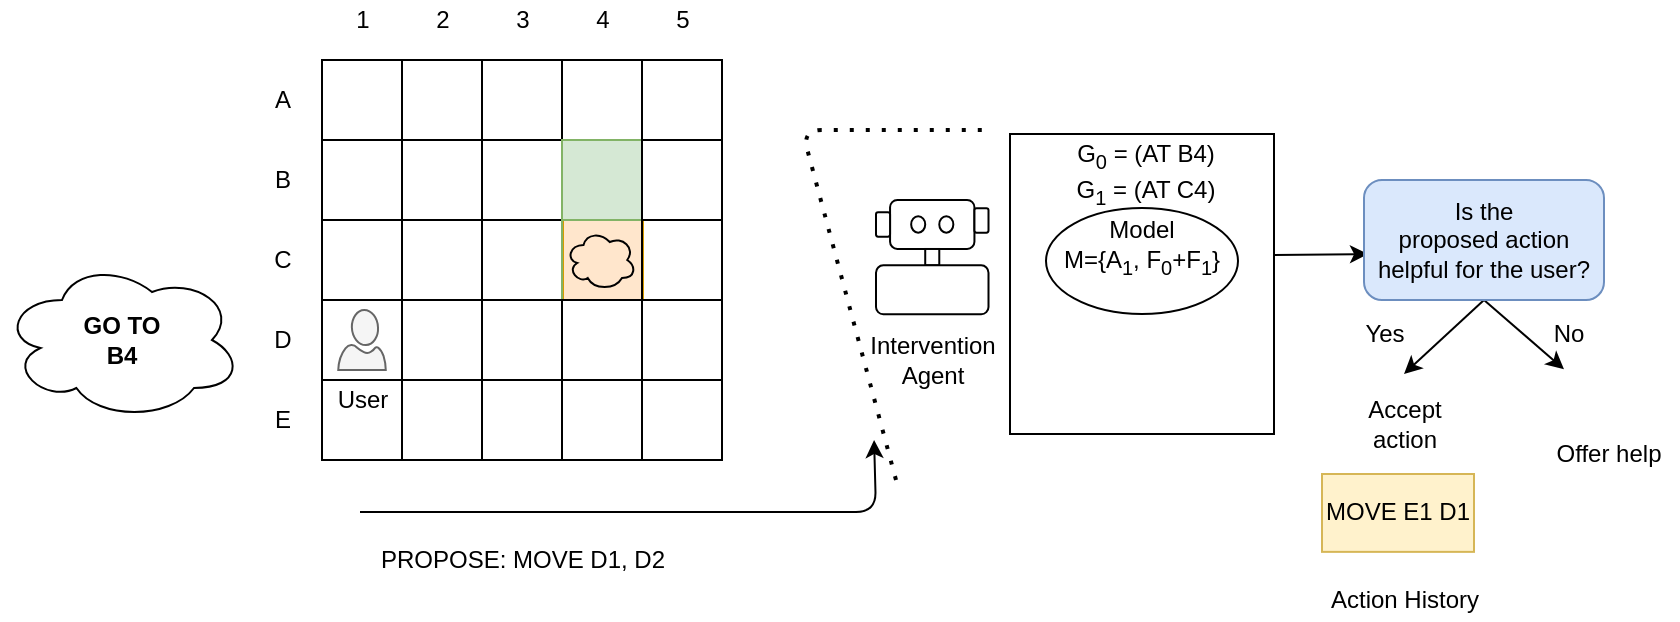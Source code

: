 <mxfile version="14.0.1" type="device"><diagram id="2n9AUBCaxU-B3zyRsqNC" name="Page-1"><mxGraphModel dx="1355" dy="776" grid="1" gridSize="10" guides="1" tooltips="1" connect="1" arrows="1" fold="1" page="1" pageScale="1" pageWidth="850" pageHeight="1100" math="0" shadow="0"><root><mxCell id="0"/><mxCell id="1" parent="0"/><mxCell id="AhORKiCtybOmwEYC-tTM-1" value="" style="group" vertex="1" connectable="0" parent="1"><mxGeometry x="230" y="120" width="200" height="40" as="geometry"/></mxCell><mxCell id="AhORKiCtybOmwEYC-tTM-2" value="" style="rounded=0;whiteSpace=wrap;html=1;fillColor=none;fontSize=12;" vertex="1" parent="AhORKiCtybOmwEYC-tTM-1"><mxGeometry width="40" height="40" as="geometry"/></mxCell><mxCell id="AhORKiCtybOmwEYC-tTM-3" value="" style="rounded=0;whiteSpace=wrap;html=1;fillColor=none;fontSize=12;" vertex="1" parent="AhORKiCtybOmwEYC-tTM-1"><mxGeometry x="40" width="40" height="40" as="geometry"/></mxCell><mxCell id="AhORKiCtybOmwEYC-tTM-4" value="" style="rounded=0;whiteSpace=wrap;html=1;fillColor=none;fontSize=12;" vertex="1" parent="AhORKiCtybOmwEYC-tTM-1"><mxGeometry x="80" width="40" height="40" as="geometry"/></mxCell><mxCell id="AhORKiCtybOmwEYC-tTM-5" value="" style="rounded=0;whiteSpace=wrap;html=1;fillColor=none;fontSize=12;" vertex="1" parent="AhORKiCtybOmwEYC-tTM-1"><mxGeometry x="120" width="40" height="40" as="geometry"/></mxCell><mxCell id="AhORKiCtybOmwEYC-tTM-6" value="" style="rounded=0;whiteSpace=wrap;html=1;fillColor=none;fontSize=12;" vertex="1" parent="AhORKiCtybOmwEYC-tTM-1"><mxGeometry x="160" width="40" height="40" as="geometry"/></mxCell><mxCell id="AhORKiCtybOmwEYC-tTM-7" value="" style="group" vertex="1" connectable="0" parent="1"><mxGeometry x="230" y="160" width="200" height="40" as="geometry"/></mxCell><mxCell id="AhORKiCtybOmwEYC-tTM-8" value="" style="rounded=0;whiteSpace=wrap;html=1;fillColor=none;fontSize=12;" vertex="1" parent="AhORKiCtybOmwEYC-tTM-7"><mxGeometry width="40" height="40" as="geometry"/></mxCell><mxCell id="AhORKiCtybOmwEYC-tTM-9" value="" style="rounded=0;whiteSpace=wrap;html=1;fillColor=none;fontSize=12;" vertex="1" parent="AhORKiCtybOmwEYC-tTM-7"><mxGeometry x="40" width="40" height="40" as="geometry"/></mxCell><mxCell id="AhORKiCtybOmwEYC-tTM-10" value="" style="rounded=0;whiteSpace=wrap;html=1;fillColor=none;fontSize=12;" vertex="1" parent="AhORKiCtybOmwEYC-tTM-7"><mxGeometry x="80" width="40" height="40" as="geometry"/></mxCell><mxCell id="AhORKiCtybOmwEYC-tTM-11" value="" style="rounded=0;whiteSpace=wrap;html=1;fillColor=#d5e8d4;fontSize=12;strokeColor=#82b366;" vertex="1" parent="AhORKiCtybOmwEYC-tTM-7"><mxGeometry x="120" width="40" height="40" as="geometry"/></mxCell><mxCell id="AhORKiCtybOmwEYC-tTM-12" value="" style="rounded=0;whiteSpace=wrap;html=1;fillColor=none;fontSize=12;" vertex="1" parent="AhORKiCtybOmwEYC-tTM-7"><mxGeometry x="160" width="40" height="40" as="geometry"/></mxCell><mxCell id="AhORKiCtybOmwEYC-tTM-13" value="" style="group" vertex="1" connectable="0" parent="1"><mxGeometry x="230" y="200" width="200" height="40" as="geometry"/></mxCell><mxCell id="AhORKiCtybOmwEYC-tTM-14" value="" style="rounded=0;whiteSpace=wrap;html=1;fillColor=none;fontSize=12;" vertex="1" parent="AhORKiCtybOmwEYC-tTM-13"><mxGeometry width="40" height="40" as="geometry"/></mxCell><mxCell id="AhORKiCtybOmwEYC-tTM-15" value="" style="rounded=0;whiteSpace=wrap;html=1;fillColor=none;fontSize=12;" vertex="1" parent="AhORKiCtybOmwEYC-tTM-13"><mxGeometry x="40" width="40" height="40" as="geometry"/></mxCell><mxCell id="AhORKiCtybOmwEYC-tTM-16" value="" style="rounded=0;whiteSpace=wrap;html=1;fillColor=#ffe6cc;fontSize=12;strokeColor=#d79b00;" vertex="1" parent="AhORKiCtybOmwEYC-tTM-13"><mxGeometry x="120.5" width="40" height="40" as="geometry"/></mxCell><mxCell id="AhORKiCtybOmwEYC-tTM-17" value="" style="rounded=0;whiteSpace=wrap;html=1;fontSize=12;strokeColor=#82b366;fillColor=none;" vertex="1" parent="AhORKiCtybOmwEYC-tTM-13"><mxGeometry x="120" width="40" height="40" as="geometry"/></mxCell><mxCell id="AhORKiCtybOmwEYC-tTM-18" value="" style="rounded=0;whiteSpace=wrap;html=1;fillColor=none;fontSize=12;" vertex="1" parent="AhORKiCtybOmwEYC-tTM-13"><mxGeometry x="160" width="40" height="40" as="geometry"/></mxCell><mxCell id="AhORKiCtybOmwEYC-tTM-19" value="" style="ellipse;shape=cloud;whiteSpace=wrap;html=1;rounded=0;fillColor=none;fontSize=12;" vertex="1" parent="AhORKiCtybOmwEYC-tTM-13"><mxGeometry x="122" y="5" width="35" height="30" as="geometry"/></mxCell><mxCell id="AhORKiCtybOmwEYC-tTM-20" value="" style="group" vertex="1" connectable="0" parent="1"><mxGeometry x="230" y="240" width="200" height="40" as="geometry"/></mxCell><mxCell id="AhORKiCtybOmwEYC-tTM-21" value="" style="rounded=0;whiteSpace=wrap;html=1;fillColor=none;fontSize=12;" vertex="1" parent="AhORKiCtybOmwEYC-tTM-20"><mxGeometry width="40" height="40" as="geometry"/></mxCell><mxCell id="AhORKiCtybOmwEYC-tTM-22" value="" style="rounded=0;whiteSpace=wrap;html=1;fillColor=none;fontSize=12;" vertex="1" parent="AhORKiCtybOmwEYC-tTM-20"><mxGeometry x="40" width="40" height="40" as="geometry"/></mxCell><mxCell id="AhORKiCtybOmwEYC-tTM-23" value="" style="rounded=0;whiteSpace=wrap;html=1;fillColor=none;fontSize=12;" vertex="1" parent="AhORKiCtybOmwEYC-tTM-20"><mxGeometry x="80" width="40" height="40" as="geometry"/></mxCell><mxCell id="AhORKiCtybOmwEYC-tTM-24" value="" style="rounded=0;whiteSpace=wrap;html=1;fillColor=none;fontSize=12;" vertex="1" parent="AhORKiCtybOmwEYC-tTM-20"><mxGeometry x="120" width="40" height="40" as="geometry"/></mxCell><mxCell id="AhORKiCtybOmwEYC-tTM-25" value="" style="rounded=0;whiteSpace=wrap;html=1;fillColor=none;fontSize=12;" vertex="1" parent="AhORKiCtybOmwEYC-tTM-20"><mxGeometry x="160" width="40" height="40" as="geometry"/></mxCell><mxCell id="AhORKiCtybOmwEYC-tTM-26" value="" style="verticalLabelPosition=bottom;html=1;verticalAlign=top;align=center;strokeColor=#666666;shape=mxgraph.azure.user;fillColor=#f5f5f5;fontColor=#333333;" vertex="1" parent="AhORKiCtybOmwEYC-tTM-20"><mxGeometry x="8.13" y="5" width="23.75" height="30" as="geometry"/></mxCell><mxCell id="AhORKiCtybOmwEYC-tTM-27" value="" style="group" vertex="1" connectable="0" parent="1"><mxGeometry x="230" y="280" width="200" height="40" as="geometry"/></mxCell><mxCell id="AhORKiCtybOmwEYC-tTM-28" value="" style="rounded=0;whiteSpace=wrap;html=1;fillColor=none;fontSize=12;" vertex="1" parent="AhORKiCtybOmwEYC-tTM-27"><mxGeometry width="40" height="40" as="geometry"/></mxCell><mxCell id="AhORKiCtybOmwEYC-tTM-29" value="" style="rounded=0;whiteSpace=wrap;html=1;fillColor=none;fontSize=12;" vertex="1" parent="AhORKiCtybOmwEYC-tTM-27"><mxGeometry x="40" width="40" height="40" as="geometry"/></mxCell><mxCell id="AhORKiCtybOmwEYC-tTM-30" value="" style="rounded=0;whiteSpace=wrap;html=1;fillColor=none;fontSize=12;" vertex="1" parent="AhORKiCtybOmwEYC-tTM-27"><mxGeometry x="80" width="40" height="40" as="geometry"/></mxCell><mxCell id="AhORKiCtybOmwEYC-tTM-31" value="" style="rounded=0;whiteSpace=wrap;html=1;fillColor=none;fontSize=12;" vertex="1" parent="AhORKiCtybOmwEYC-tTM-27"><mxGeometry x="120" width="40" height="40" as="geometry"/></mxCell><mxCell id="AhORKiCtybOmwEYC-tTM-32" value="" style="rounded=0;whiteSpace=wrap;html=1;fillColor=none;fontSize=12;" vertex="1" parent="AhORKiCtybOmwEYC-tTM-27"><mxGeometry x="160" width="40" height="40" as="geometry"/></mxCell><mxCell id="AhORKiCtybOmwEYC-tTM-33" value="User" style="text;html=1;align=center;verticalAlign=middle;resizable=0;points=[];autosize=1;fontSize=12;" vertex="1" parent="AhORKiCtybOmwEYC-tTM-27"><mxGeometry width="40" height="20" as="geometry"/></mxCell><mxCell id="AhORKiCtybOmwEYC-tTM-34" value="" style="group" vertex="1" connectable="0" parent="1"><mxGeometry x="507" y="189.999" width="56.25" height="57.143" as="geometry"/></mxCell><mxCell id="AhORKiCtybOmwEYC-tTM-35" value="" style="rounded=1;whiteSpace=wrap;html=1;" vertex="1" parent="AhORKiCtybOmwEYC-tTM-34"><mxGeometry x="7.031" width="42.188" height="24.49" as="geometry"/></mxCell><mxCell id="AhORKiCtybOmwEYC-tTM-36" value="" style="rounded=0;whiteSpace=wrap;html=1;" vertex="1" parent="AhORKiCtybOmwEYC-tTM-34"><mxGeometry x="24.609" y="24.49" width="7.031" height="8.163" as="geometry"/></mxCell><mxCell id="AhORKiCtybOmwEYC-tTM-37" value="" style="rounded=1;whiteSpace=wrap;html=1;" vertex="1" parent="AhORKiCtybOmwEYC-tTM-34"><mxGeometry y="32.653" width="56.25" height="24.49" as="geometry"/></mxCell><mxCell id="AhORKiCtybOmwEYC-tTM-38" value="" style="ellipse;whiteSpace=wrap;html=1;" vertex="1" parent="AhORKiCtybOmwEYC-tTM-34"><mxGeometry x="17.578" y="8.163" width="7.031" height="8.163" as="geometry"/></mxCell><mxCell id="AhORKiCtybOmwEYC-tTM-39" value="" style="ellipse;whiteSpace=wrap;html=1;" vertex="1" parent="AhORKiCtybOmwEYC-tTM-34"><mxGeometry x="31.641" y="8.163" width="7.031" height="8.163" as="geometry"/></mxCell><mxCell id="AhORKiCtybOmwEYC-tTM-40" value="" style="rounded=1;whiteSpace=wrap;html=1;" vertex="1" parent="AhORKiCtybOmwEYC-tTM-34"><mxGeometry x="49.219" y="4.082" width="7.031" height="12.245" as="geometry"/></mxCell><mxCell id="AhORKiCtybOmwEYC-tTM-41" value="" style="rounded=1;whiteSpace=wrap;html=1;" vertex="1" parent="AhORKiCtybOmwEYC-tTM-34"><mxGeometry y="6.122" width="7.031" height="12.245" as="geometry"/></mxCell><mxCell id="AhORKiCtybOmwEYC-tTM-42" value="A" style="text;html=1;align=center;verticalAlign=middle;resizable=0;points=[];autosize=1;fontSize=12;" vertex="1" parent="1"><mxGeometry x="200" y="130" width="20" height="20" as="geometry"/></mxCell><mxCell id="AhORKiCtybOmwEYC-tTM-43" value="B" style="text;html=1;align=center;verticalAlign=middle;resizable=0;points=[];autosize=1;fontSize=12;" vertex="1" parent="1"><mxGeometry x="200" y="170" width="20" height="20" as="geometry"/></mxCell><mxCell id="AhORKiCtybOmwEYC-tTM-44" value="C" style="text;html=1;align=center;verticalAlign=middle;resizable=0;points=[];autosize=1;fontSize=12;" vertex="1" parent="1"><mxGeometry x="200" y="210" width="20" height="20" as="geometry"/></mxCell><mxCell id="AhORKiCtybOmwEYC-tTM-45" value="D" style="text;html=1;align=center;verticalAlign=middle;resizable=0;points=[];autosize=1;fontSize=12;" vertex="1" parent="1"><mxGeometry x="200" y="250" width="20" height="20" as="geometry"/></mxCell><mxCell id="AhORKiCtybOmwEYC-tTM-46" value="E" style="text;html=1;align=center;verticalAlign=middle;resizable=0;points=[];autosize=1;fontSize=12;" vertex="1" parent="1"><mxGeometry x="200" y="290" width="20" height="20" as="geometry"/></mxCell><mxCell id="AhORKiCtybOmwEYC-tTM-47" value="" style="endArrow=classic;html=1;entryX=-0.012;entryY=0.967;entryDx=0;entryDy=0;entryPerimeter=0;" edge="1" parent="1"><mxGeometry width="50" height="50" relative="1" as="geometry"><mxPoint x="249" y="345.99" as="sourcePoint"/><mxPoint x="506.04" y="310" as="targetPoint"/><Array as="points"><mxPoint x="307" y="345.99"/><mxPoint x="437" y="345.99"/><mxPoint x="507" y="345.99"/></Array></mxGeometry></mxCell><mxCell id="AhORKiCtybOmwEYC-tTM-48" value="PROPOSE: MOVE D1, D2" style="text;html=1;align=center;verticalAlign=middle;resizable=0;points=[];autosize=1;fontSize=12;" vertex="1" parent="1"><mxGeometry x="250" y="360" width="160" height="20" as="geometry"/></mxCell><mxCell id="AhORKiCtybOmwEYC-tTM-50" value="" style="rounded=0;whiteSpace=wrap;html=1;fillColor=none;fontSize=12;" vertex="1" parent="1"><mxGeometry x="574" y="157" width="132" height="150" as="geometry"/></mxCell><mxCell id="AhORKiCtybOmwEYC-tTM-51" value="&lt;div&gt;Model &lt;br&gt;&lt;/div&gt;&lt;div&gt;M={A&lt;sub&gt;1&lt;/sub&gt;, F&lt;sub&gt;0&lt;/sub&gt;+F&lt;sub&gt;1&lt;/sub&gt;}&lt;sub&gt;&lt;br&gt;&lt;/sub&gt;&lt;/div&gt;&lt;div&gt;&lt;br&gt;&lt;sub&gt;&lt;/sub&gt;&lt;/div&gt;" style="ellipse;whiteSpace=wrap;html=1;fillColor=none;fontSize=12;" vertex="1" parent="1"><mxGeometry x="592" y="194" width="96" height="53" as="geometry"/></mxCell><mxCell id="AhORKiCtybOmwEYC-tTM-52" value="&lt;div&gt;Intervention &lt;br&gt;&lt;/div&gt;&lt;div&gt;Agent&lt;/div&gt;" style="text;html=1;align=center;verticalAlign=middle;resizable=0;points=[];autosize=1;" vertex="1" parent="1"><mxGeometry x="495" y="255" width="80" height="30" as="geometry"/></mxCell><mxCell id="AhORKiCtybOmwEYC-tTM-53" value="&lt;div&gt;G&lt;sub&gt;0&lt;/sub&gt; = (AT B4)&lt;/div&gt;&lt;div&gt;G&lt;sub&gt;1&lt;/sub&gt; = (AT C4)&lt;br&gt;&lt;/div&gt;" style="text;html=1;strokeColor=none;fillColor=none;align=center;verticalAlign=middle;whiteSpace=wrap;rounded=0;fontSize=12;" vertex="1" parent="1"><mxGeometry x="597" y="167" width="90" height="20" as="geometry"/></mxCell><mxCell id="AhORKiCtybOmwEYC-tTM-54" style="edgeStyle=none;rounded=0;orthogonalLoop=1;jettySize=auto;html=1;exitX=1;exitY=0.25;exitDx=0;exitDy=0;entryX=0;entryY=0.5;entryDx=0;entryDy=0;endArrow=classic;endFill=1;fontSize=12;" edge="1" parent="1"><mxGeometry relative="1" as="geometry"><mxPoint x="706" y="217.5" as="sourcePoint"/><mxPoint x="753" y="217" as="targetPoint"/></mxGeometry></mxCell><mxCell id="AhORKiCtybOmwEYC-tTM-55" value="&lt;div&gt;MOVE E1 D1&lt;/div&gt;" style="rounded=0;whiteSpace=wrap;html=1;shadow=0;fillColor=#fff2cc;fontSize=12;strokeColor=#d6b656;" vertex="1" parent="1"><mxGeometry x="730" y="327" width="76" height="38.93" as="geometry"/></mxCell><mxCell id="AhORKiCtybOmwEYC-tTM-56" value="" style="endArrow=none;dashed=1;html=1;dashPattern=1 3;strokeWidth=2;fontSize=12;" edge="1" parent="1"><mxGeometry width="50" height="50" relative="1" as="geometry"><mxPoint x="517" y="330" as="sourcePoint"/><mxPoint x="560" y="155" as="targetPoint"/><Array as="points"><mxPoint x="470" y="155"/><mxPoint x="517" y="155"/></Array></mxGeometry></mxCell><mxCell id="AhORKiCtybOmwEYC-tTM-57" value="" style="shape=image;html=1;verticalAlign=top;verticalLabelPosition=bottom;labelBackgroundColor=#ffffff;imageAspect=0;aspect=fixed;image=https://cdn2.iconfinder.com/data/icons/ui-basic-outline-2/512/UI_Basic_outline-76-128.png;fillColor=none;fontSize=12;" vertex="1" parent="1"><mxGeometry x="851" y="272" width="40" height="40" as="geometry"/></mxCell><mxCell id="AhORKiCtybOmwEYC-tTM-58" style="edgeStyle=none;rounded=0;orthogonalLoop=1;jettySize=auto;html=1;exitX=0.5;exitY=1;exitDx=0;exitDy=0;endArrow=classic;endFill=1;fontSize=12;" edge="1" parent="1" source="AhORKiCtybOmwEYC-tTM-60" target="AhORKiCtybOmwEYC-tTM-57"><mxGeometry relative="1" as="geometry"/></mxCell><mxCell id="AhORKiCtybOmwEYC-tTM-59" style="edgeStyle=none;rounded=0;orthogonalLoop=1;jettySize=auto;html=1;exitX=0.5;exitY=1;exitDx=0;exitDy=0;endArrow=classic;endFill=1;fontSize=12;" edge="1" parent="1" source="AhORKiCtybOmwEYC-tTM-60"><mxGeometry relative="1" as="geometry"><mxPoint x="771" y="277" as="targetPoint"/></mxGeometry></mxCell><mxCell id="AhORKiCtybOmwEYC-tTM-60" value="&lt;div style=&quot;font-size: 12px&quot;&gt;&lt;font style=&quot;font-size: 12px&quot;&gt;Is the &lt;br&gt;&lt;/font&gt;&lt;/div&gt;&lt;div style=&quot;font-size: 12px&quot;&gt;&lt;font style=&quot;font-size: 12px&quot;&gt;proposed action&lt;/font&gt;&lt;/div&gt;&lt;div style=&quot;font-size: 12px&quot;&gt;&lt;font style=&quot;font-size: 12px&quot;&gt;helpful for the user?&lt;br&gt;&lt;/font&gt;&lt;/div&gt;" style="rounded=1;whiteSpace=wrap;html=1;fillColor=#dae8fc;fontSize=12;strokeColor=#6c8ebf;" vertex="1" parent="1"><mxGeometry x="751" y="180" width="120" height="60" as="geometry"/></mxCell><mxCell id="AhORKiCtybOmwEYC-tTM-61" value="Offer help" style="text;html=1;align=center;verticalAlign=middle;resizable=0;points=[];autosize=1;fontSize=12;" vertex="1" parent="1"><mxGeometry x="838" y="307" width="70" height="20" as="geometry"/></mxCell><mxCell id="AhORKiCtybOmwEYC-tTM-62" value="&lt;div&gt;Accept&lt;/div&gt;&lt;div&gt;action&lt;br&gt;&lt;/div&gt;" style="text;html=1;align=center;verticalAlign=middle;resizable=0;points=[];autosize=1;fontSize=12;" vertex="1" parent="1"><mxGeometry x="746" y="287" width="50" height="30" as="geometry"/></mxCell><mxCell id="AhORKiCtybOmwEYC-tTM-63" value="No" style="text;html=1;align=center;verticalAlign=middle;resizable=0;points=[];autosize=1;fontSize=12;" vertex="1" parent="1"><mxGeometry x="838" y="247" width="30" height="20" as="geometry"/></mxCell><mxCell id="AhORKiCtybOmwEYC-tTM-64" value="Yes" style="text;html=1;align=center;verticalAlign=middle;resizable=0;points=[];autosize=1;fontSize=12;" vertex="1" parent="1"><mxGeometry x="741" y="247" width="40" height="20" as="geometry"/></mxCell><mxCell id="AhORKiCtybOmwEYC-tTM-65" value="1" style="text;html=1;align=center;verticalAlign=middle;resizable=0;points=[];autosize=1;fontSize=12;" vertex="1" parent="1"><mxGeometry x="240" y="90" width="20" height="20" as="geometry"/></mxCell><mxCell id="AhORKiCtybOmwEYC-tTM-66" value="2" style="text;html=1;align=center;verticalAlign=middle;resizable=0;points=[];autosize=1;fontSize=12;" vertex="1" parent="1"><mxGeometry x="280" y="90" width="20" height="20" as="geometry"/></mxCell><mxCell id="AhORKiCtybOmwEYC-tTM-67" value="3" style="text;html=1;align=center;verticalAlign=middle;resizable=0;points=[];autosize=1;fontSize=12;" vertex="1" parent="1"><mxGeometry x="320" y="90" width="20" height="20" as="geometry"/></mxCell><mxCell id="AhORKiCtybOmwEYC-tTM-68" value="4" style="text;html=1;align=center;verticalAlign=middle;resizable=0;points=[];autosize=1;fontSize=12;" vertex="1" parent="1"><mxGeometry x="360" y="90" width="20" height="20" as="geometry"/></mxCell><mxCell id="AhORKiCtybOmwEYC-tTM-69" value="5" style="text;html=1;align=center;verticalAlign=middle;resizable=0;points=[];autosize=1;fontSize=12;" vertex="1" parent="1"><mxGeometry x="400" y="90" width="20" height="20" as="geometry"/></mxCell><mxCell id="AhORKiCtybOmwEYC-tTM-70" value="Action History" style="text;html=1;align=center;verticalAlign=middle;resizable=0;points=[];autosize=1;" vertex="1" parent="1"><mxGeometry x="726" y="380" width="90" height="20" as="geometry"/></mxCell><mxCell id="AhORKiCtybOmwEYC-tTM-71" value="&lt;div&gt;&lt;b&gt;GO TO&lt;/b&gt;&lt;/div&gt;&lt;div&gt;&lt;b&gt;B4&lt;br&gt;&lt;/b&gt;&lt;/div&gt;" style="ellipse;shape=cloud;whiteSpace=wrap;html=1;" vertex="1" parent="1"><mxGeometry x="70" y="220" width="120" height="80" as="geometry"/></mxCell></root></mxGraphModel></diagram></mxfile>